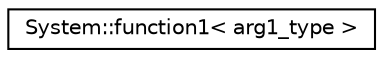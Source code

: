 digraph G
{
  edge [fontname="Helvetica",fontsize="10",labelfontname="Helvetica",labelfontsize="10"];
  node [fontname="Helvetica",fontsize="10",shape=record];
  rankdir="LR";
  Node1 [label="System::function1\< arg1_type \>",height=0.2,width=0.4,color="black", fillcolor="white", style="filled",URL="$class_system_1_1function1.html"];
}
